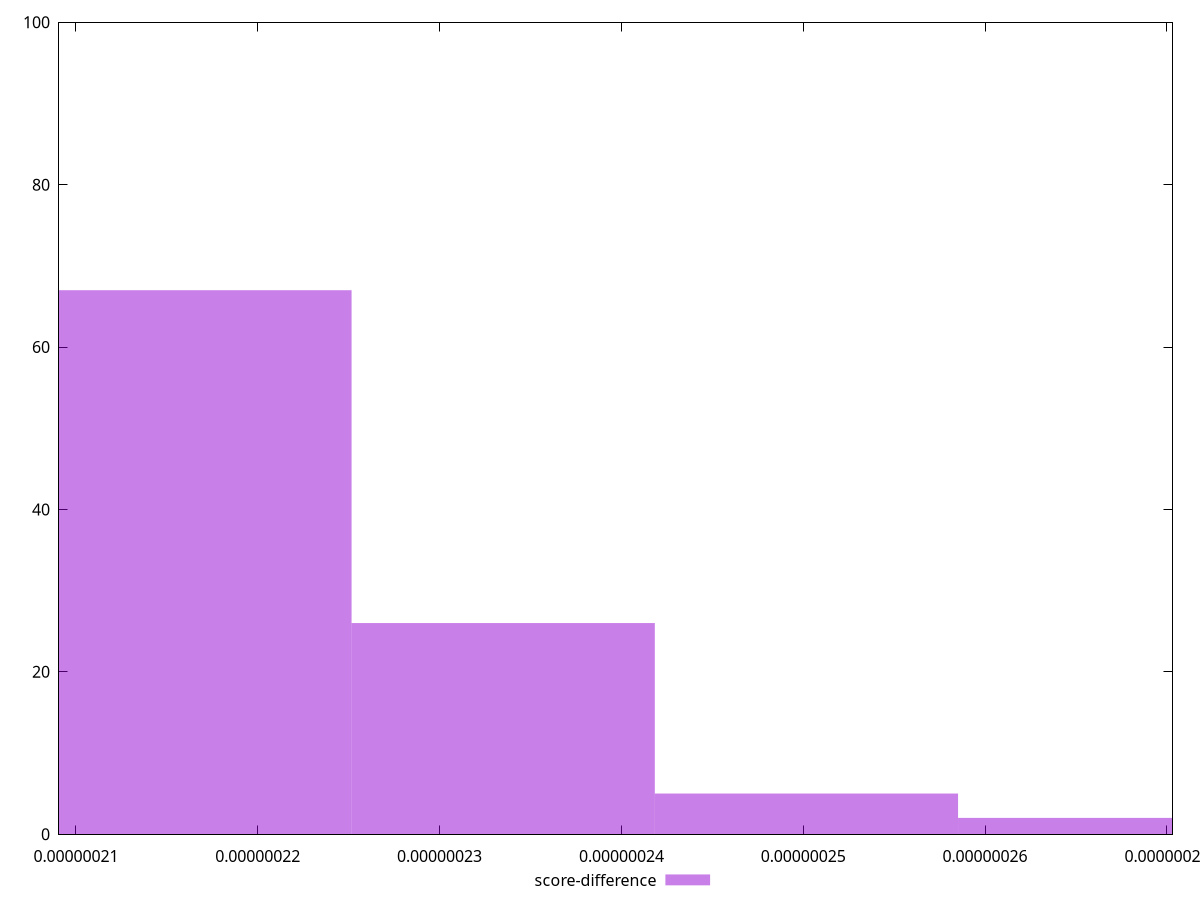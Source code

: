 reset

$scoreDifference <<EOF
2.6685332273307855e-7 2
2.1681832472062632e-7 67
2.3349665739144375e-7 26
2.501749900622611e-7 5
EOF

set key outside below
set boxwidth 1.667833267081741e-8
set xrange [2.0906659869979194e-7:2.703079885479909e-7]
set yrange [0:100]
set trange [0:100]
set style fill transparent solid 0.5 noborder
set terminal svg size 640, 490 enhanced background rgb 'white'
set output "report_00008_2021-01-22T20:58:29.167/largest-contentful-paint/samples/empty/score-difference/histogram.svg"

plot $scoreDifference title "score-difference" with boxes

reset
